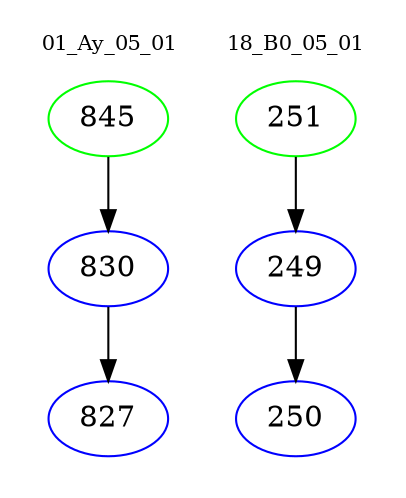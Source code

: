 digraph{
subgraph cluster_0 {
color = white
label = "01_Ay_05_01";
fontsize=10;
T0_845 [label="845", color="green"]
T0_845 -> T0_830 [color="black"]
T0_830 [label="830", color="blue"]
T0_830 -> T0_827 [color="black"]
T0_827 [label="827", color="blue"]
}
subgraph cluster_1 {
color = white
label = "18_B0_05_01";
fontsize=10;
T1_251 [label="251", color="green"]
T1_251 -> T1_249 [color="black"]
T1_249 [label="249", color="blue"]
T1_249 -> T1_250 [color="black"]
T1_250 [label="250", color="blue"]
}
}
